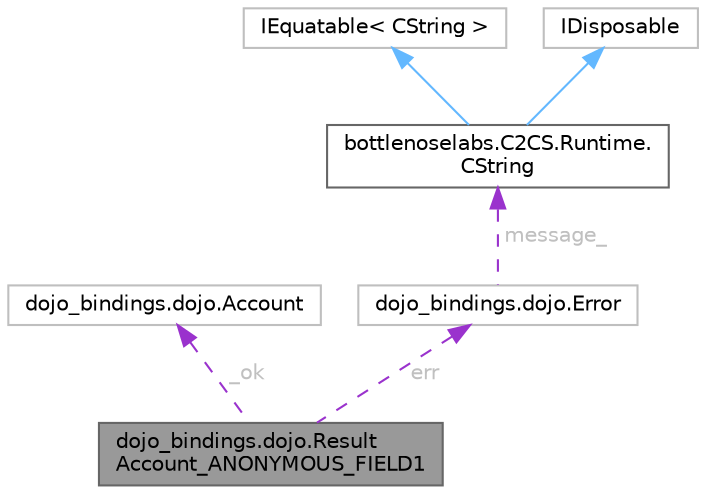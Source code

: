 digraph "dojo_bindings.dojo.ResultAccount_ANONYMOUS_FIELD1"
{
 // LATEX_PDF_SIZE
  bgcolor="transparent";
  edge [fontname=Helvetica,fontsize=10,labelfontname=Helvetica,labelfontsize=10];
  node [fontname=Helvetica,fontsize=10,shape=box,height=0.2,width=0.4];
  Node1 [id="Node000001",label="dojo_bindings.dojo.Result\lAccount_ANONYMOUS_FIELD1",height=0.2,width=0.4,color="gray40", fillcolor="grey60", style="filled", fontcolor="black",tooltip=" "];
  Node2 -> Node1 [id="edge1_Node000001_Node000002",dir="back",color="darkorchid3",style="dashed",tooltip=" ",label=" _ok",fontcolor="grey" ];
  Node2 [id="Node000002",label="dojo_bindings.dojo.Account",height=0.2,width=0.4,color="grey75", fillcolor="white", style="filled",URL="$structdojo__bindings_1_1dojo_1_1_account.html",tooltip=" "];
  Node3 -> Node1 [id="edge2_Node000001_Node000003",dir="back",color="darkorchid3",style="dashed",tooltip=" ",label=" err",fontcolor="grey" ];
  Node3 [id="Node000003",label="dojo_bindings.dojo.Error",height=0.2,width=0.4,color="grey75", fillcolor="white", style="filled",URL="$structdojo__bindings_1_1dojo_1_1_error.html",tooltip=" "];
  Node4 -> Node3 [id="edge3_Node000003_Node000004",dir="back",color="darkorchid3",style="dashed",tooltip=" ",label=" message_",fontcolor="grey" ];
  Node4 [id="Node000004",label="bottlenoselabs.C2CS.Runtime.\lCString",height=0.2,width=0.4,color="gray40", fillcolor="white", style="filled",URL="$structbottlenoselabs_1_1_c2_c_s_1_1_runtime_1_1_c_string.html",tooltip="A pointer value type of bytes that represent a string; the C type char*."];
  Node5 -> Node4 [id="edge4_Node000004_Node000005",dir="back",color="steelblue1",style="solid",tooltip=" "];
  Node5 [id="Node000005",label="IEquatable\< CString \>",height=0.2,width=0.4,color="grey75", fillcolor="white", style="filled",tooltip=" "];
  Node6 -> Node4 [id="edge5_Node000004_Node000006",dir="back",color="steelblue1",style="solid",tooltip=" "];
  Node6 [id="Node000006",label="IDisposable",height=0.2,width=0.4,color="grey75", fillcolor="white", style="filled",tooltip=" "];
}

